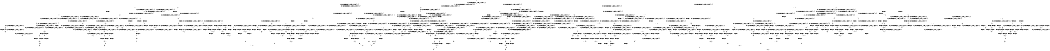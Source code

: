 digraph BCG {
size = "7, 10.5";
center = TRUE;
node [shape = circle];
0 [peripheries = 2];
0 -> 1 [label = "EX !0 !ATOMIC_EXCH_BRANCH (1, +0, FALSE, +0, 3, TRUE) !{0, 1, 2}"];
0 -> 2 [label = "EX !2 !ATOMIC_EXCH_BRANCH (1, +1, TRUE, +0, 2, TRUE) !{0, 1, 2}"];
0 -> 3 [label = "EX !1 !ATOMIC_EXCH_BRANCH (1, +0, TRUE, +0, 1, TRUE) !{0, 1, 2}"];
0 -> 4 [label = "EX !0 !ATOMIC_EXCH_BRANCH (1, +0, FALSE, +0, 3, TRUE) !{0, 1, 2}"];
1 -> 5 [label = "EX !2 !ATOMIC_EXCH_BRANCH (1, +1, TRUE, +0, 2, TRUE) !{0, 1, 2}"];
1 -> 6 [label = "EX !1 !ATOMIC_EXCH_BRANCH (1, +0, TRUE, +0, 1, TRUE) !{0, 1, 2}"];
1 -> 7 [label = "TERMINATE !0"];
2 -> 8 [label = "EX !0 !ATOMIC_EXCH_BRANCH (1, +0, FALSE, +0, 3, FALSE) !{0, 1, 2}"];
2 -> 9 [label = "EX !1 !ATOMIC_EXCH_BRANCH (1, +0, TRUE, +0, 1, FALSE) !{0, 1, 2}"];
2 -> 10 [label = "TERMINATE !2"];
2 -> 11 [label = "EX !0 !ATOMIC_EXCH_BRANCH (1, +0, FALSE, +0, 3, FALSE) !{0, 1, 2}"];
3 -> 3 [label = "EX !1 !ATOMIC_EXCH_BRANCH (1, +0, TRUE, +0, 1, TRUE) !{0, 1, 2}"];
3 -> 12 [label = "EX !0 !ATOMIC_EXCH_BRANCH (1, +0, FALSE, +0, 3, TRUE) !{0, 1, 2}"];
3 -> 13 [label = "EX !2 !ATOMIC_EXCH_BRANCH (1, +1, TRUE, +0, 2, TRUE) !{0, 1, 2}"];
3 -> 14 [label = "EX !0 !ATOMIC_EXCH_BRANCH (1, +0, FALSE, +0, 3, TRUE) !{0, 1, 2}"];
4 -> 15 [label = "EX !1 !ATOMIC_EXCH_BRANCH (1, +0, TRUE, +0, 1, TRUE) !{0, 1, 2}"];
4 -> 16 [label = "EX !2 !ATOMIC_EXCH_BRANCH (1, +1, TRUE, +0, 2, TRUE) !{0, 1, 2}"];
4 -> 17 [label = "EX !1 !ATOMIC_EXCH_BRANCH (1, +0, TRUE, +0, 1, TRUE) !{0, 1, 2}"];
4 -> 18 [label = "TERMINATE !0"];
5 -> 19 [label = "EX !1 !ATOMIC_EXCH_BRANCH (1, +0, TRUE, +0, 1, FALSE) !{0, 1, 2}"];
5 -> 20 [label = "TERMINATE !0"];
5 -> 21 [label = "TERMINATE !2"];
6 -> 6 [label = "EX !1 !ATOMIC_EXCH_BRANCH (1, +0, TRUE, +0, 1, TRUE) !{0, 1, 2}"];
6 -> 22 [label = "EX !2 !ATOMIC_EXCH_BRANCH (1, +1, TRUE, +0, 2, TRUE) !{0, 1, 2}"];
6 -> 23 [label = "TERMINATE !0"];
7 -> 24 [label = "EX !2 !ATOMIC_EXCH_BRANCH (1, +1, TRUE, +0, 2, TRUE) !{1, 2}"];
7 -> 25 [label = "EX !1 !ATOMIC_EXCH_BRANCH (1, +0, TRUE, +0, 1, TRUE) !{1, 2}"];
7 -> 26 [label = "EX !1 !ATOMIC_EXCH_BRANCH (1, +0, TRUE, +0, 1, TRUE) !{1, 2}"];
8 -> 27 [label = "EX !0 !ATOMIC_EXCH_BRANCH (1, +1, TRUE, +1, 2, TRUE) !{0, 1, 2}"];
8 -> 28 [label = "EX !1 !ATOMIC_EXCH_BRANCH (1, +0, TRUE, +0, 1, FALSE) !{0, 1, 2}"];
8 -> 29 [label = "TERMINATE !2"];
8 -> 30 [label = "EX !0 !ATOMIC_EXCH_BRANCH (1, +1, TRUE, +1, 2, TRUE) !{0, 1, 2}"];
9 -> 31 [label = "EX !0 !ATOMIC_EXCH_BRANCH (1, +0, FALSE, +0, 3, TRUE) !{0, 1, 2}"];
9 -> 32 [label = "TERMINATE !2"];
9 -> 33 [label = "TERMINATE !1"];
9 -> 34 [label = "EX !0 !ATOMIC_EXCH_BRANCH (1, +0, FALSE, +0, 3, TRUE) !{0, 1, 2}"];
10 -> 35 [label = "EX !0 !ATOMIC_EXCH_BRANCH (1, +0, FALSE, +0, 3, FALSE) !{0, 1}"];
10 -> 36 [label = "EX !1 !ATOMIC_EXCH_BRANCH (1, +0, TRUE, +0, 1, FALSE) !{0, 1}"];
10 -> 37 [label = "EX !0 !ATOMIC_EXCH_BRANCH (1, +0, FALSE, +0, 3, FALSE) !{0, 1}"];
11 -> 38 [label = "EX !1 !ATOMIC_EXCH_BRANCH (1, +0, TRUE, +0, 1, FALSE) !{0, 1, 2}"];
11 -> 30 [label = "EX !0 !ATOMIC_EXCH_BRANCH (1, +1, TRUE, +1, 2, TRUE) !{0, 1, 2}"];
11 -> 39 [label = "EX !1 !ATOMIC_EXCH_BRANCH (1, +0, TRUE, +0, 1, FALSE) !{0, 1, 2}"];
11 -> 40 [label = "TERMINATE !2"];
12 -> 6 [label = "EX !1 !ATOMIC_EXCH_BRANCH (1, +0, TRUE, +0, 1, TRUE) !{0, 1, 2}"];
12 -> 22 [label = "EX !2 !ATOMIC_EXCH_BRANCH (1, +1, TRUE, +0, 2, TRUE) !{0, 1, 2}"];
12 -> 23 [label = "TERMINATE !0"];
13 -> 9 [label = "EX !1 !ATOMIC_EXCH_BRANCH (1, +0, TRUE, +0, 1, FALSE) !{0, 1, 2}"];
13 -> 41 [label = "EX !0 !ATOMIC_EXCH_BRANCH (1, +0, FALSE, +0, 3, FALSE) !{0, 1, 2}"];
13 -> 42 [label = "TERMINATE !2"];
13 -> 43 [label = "EX !0 !ATOMIC_EXCH_BRANCH (1, +0, FALSE, +0, 3, FALSE) !{0, 1, 2}"];
14 -> 15 [label = "EX !1 !ATOMIC_EXCH_BRANCH (1, +0, TRUE, +0, 1, TRUE) !{0, 1, 2}"];
14 -> 17 [label = "EX !1 !ATOMIC_EXCH_BRANCH (1, +0, TRUE, +0, 1, TRUE) !{0, 1, 2}"];
14 -> 44 [label = "EX !2 !ATOMIC_EXCH_BRANCH (1, +1, TRUE, +0, 2, TRUE) !{0, 1, 2}"];
14 -> 45 [label = "TERMINATE !0"];
15 -> 46 [label = "EX !2 !ATOMIC_EXCH_BRANCH (1, +1, TRUE, +0, 2, TRUE) !{0, 1, 2}"];
15 -> 15 [label = "EX !1 !ATOMIC_EXCH_BRANCH (1, +0, TRUE, +0, 1, TRUE) !{0, 1, 2}"];
15 -> 47 [label = "EX !2 !ATOMIC_EXCH_BRANCH (1, +1, TRUE, +0, 2, TRUE) !{0, 1, 2}"];
15 -> 48 [label = "TERMINATE !0"];
16 -> 49 [label = "EX !1 !ATOMIC_EXCH_BRANCH (1, +0, TRUE, +0, 1, FALSE) !{0, 1, 2}"];
16 -> 50 [label = "EX !1 !ATOMIC_EXCH_BRANCH (1, +0, TRUE, +0, 1, FALSE) !{0, 1, 2}"];
16 -> 51 [label = "TERMINATE !0"];
16 -> 52 [label = "TERMINATE !2"];
17 -> 15 [label = "EX !1 !ATOMIC_EXCH_BRANCH (1, +0, TRUE, +0, 1, TRUE) !{0, 1, 2}"];
17 -> 17 [label = "EX !1 !ATOMIC_EXCH_BRANCH (1, +0, TRUE, +0, 1, TRUE) !{0, 1, 2}"];
17 -> 44 [label = "EX !2 !ATOMIC_EXCH_BRANCH (1, +1, TRUE, +0, 2, TRUE) !{0, 1, 2}"];
17 -> 45 [label = "TERMINATE !0"];
18 -> 53 [label = "EX !2 !ATOMIC_EXCH_BRANCH (1, +1, TRUE, +0, 2, TRUE) !{1, 2}"];
18 -> 54 [label = "EX !1 !ATOMIC_EXCH_BRANCH (1, +0, TRUE, +0, 1, TRUE) !{1, 2}"];
19 -> 55 [label = "TERMINATE !0"];
19 -> 56 [label = "TERMINATE !2"];
19 -> 57 [label = "TERMINATE !1"];
20 -> 58 [label = "EX !1 !ATOMIC_EXCH_BRANCH (1, +0, TRUE, +0, 1, FALSE) !{1, 2}"];
20 -> 59 [label = "TERMINATE !2"];
20 -> 60 [label = "EX !1 !ATOMIC_EXCH_BRANCH (1, +0, TRUE, +0, 1, FALSE) !{1, 2}"];
21 -> 61 [label = "EX !1 !ATOMIC_EXCH_BRANCH (1, +0, TRUE, +0, 1, FALSE) !{0, 1}"];
21 -> 59 [label = "TERMINATE !0"];
22 -> 19 [label = "EX !1 !ATOMIC_EXCH_BRANCH (1, +0, TRUE, +0, 1, FALSE) !{0, 1, 2}"];
22 -> 62 [label = "TERMINATE !0"];
22 -> 63 [label = "TERMINATE !2"];
23 -> 25 [label = "EX !1 !ATOMIC_EXCH_BRANCH (1, +0, TRUE, +0, 1, TRUE) !{1, 2}"];
23 -> 64 [label = "EX !2 !ATOMIC_EXCH_BRANCH (1, +1, TRUE, +0, 2, TRUE) !{1, 2}"];
23 -> 26 [label = "EX !1 !ATOMIC_EXCH_BRANCH (1, +0, TRUE, +0, 1, TRUE) !{1, 2}"];
24 -> 58 [label = "EX !1 !ATOMIC_EXCH_BRANCH (1, +0, TRUE, +0, 1, FALSE) !{1, 2}"];
24 -> 59 [label = "TERMINATE !2"];
24 -> 60 [label = "EX !1 !ATOMIC_EXCH_BRANCH (1, +0, TRUE, +0, 1, FALSE) !{1, 2}"];
25 -> 25 [label = "EX !1 !ATOMIC_EXCH_BRANCH (1, +0, TRUE, +0, 1, TRUE) !{1, 2}"];
25 -> 64 [label = "EX !2 !ATOMIC_EXCH_BRANCH (1, +1, TRUE, +0, 2, TRUE) !{1, 2}"];
25 -> 26 [label = "EX !1 !ATOMIC_EXCH_BRANCH (1, +0, TRUE, +0, 1, TRUE) !{1, 2}"];
26 -> 65 [label = "EX !2 !ATOMIC_EXCH_BRANCH (1, +1, TRUE, +0, 2, TRUE) !{1, 2}"];
26 -> 26 [label = "EX !1 !ATOMIC_EXCH_BRANCH (1, +0, TRUE, +0, 1, TRUE) !{1, 2}"];
26 -> 66 [label = "EX !2 !ATOMIC_EXCH_BRANCH (1, +1, TRUE, +0, 2, TRUE) !{1, 2}"];
27 -> 27 [label = "EX !0 !ATOMIC_EXCH_BRANCH (1, +1, TRUE, +1, 2, TRUE) !{0, 1, 2}"];
27 -> 28 [label = "EX !1 !ATOMIC_EXCH_BRANCH (1, +0, TRUE, +0, 1, FALSE) !{0, 1, 2}"];
27 -> 29 [label = "TERMINATE !2"];
27 -> 30 [label = "EX !0 !ATOMIC_EXCH_BRANCH (1, +1, TRUE, +1, 2, TRUE) !{0, 1, 2}"];
28 -> 67 [label = "EX !0 !ATOMIC_EXCH_BRANCH (1, +1, TRUE, +1, 2, FALSE) !{0, 1, 2}"];
28 -> 68 [label = "TERMINATE !2"];
28 -> 69 [label = "TERMINATE !1"];
28 -> 70 [label = "EX !0 !ATOMIC_EXCH_BRANCH (1, +1, TRUE, +1, 2, FALSE) !{0, 1, 2}"];
29 -> 71 [label = "EX !0 !ATOMIC_EXCH_BRANCH (1, +1, TRUE, +1, 2, TRUE) !{0, 1}"];
29 -> 72 [label = "EX !1 !ATOMIC_EXCH_BRANCH (1, +0, TRUE, +0, 1, FALSE) !{0, 1}"];
29 -> 73 [label = "EX !0 !ATOMIC_EXCH_BRANCH (1, +1, TRUE, +1, 2, TRUE) !{0, 1}"];
30 -> 38 [label = "EX !1 !ATOMIC_EXCH_BRANCH (1, +0, TRUE, +0, 1, FALSE) !{0, 1, 2}"];
30 -> 30 [label = "EX !0 !ATOMIC_EXCH_BRANCH (1, +1, TRUE, +1, 2, TRUE) !{0, 1, 2}"];
30 -> 39 [label = "EX !1 !ATOMIC_EXCH_BRANCH (1, +0, TRUE, +0, 1, FALSE) !{0, 1, 2}"];
30 -> 40 [label = "TERMINATE !2"];
31 -> 55 [label = "TERMINATE !0"];
31 -> 56 [label = "TERMINATE !2"];
31 -> 57 [label = "TERMINATE !1"];
32 -> 74 [label = "EX !0 !ATOMIC_EXCH_BRANCH (1, +0, FALSE, +0, 3, TRUE) !{0, 1}"];
32 -> 75 [label = "TERMINATE !1"];
32 -> 76 [label = "EX !0 !ATOMIC_EXCH_BRANCH (1, +0, FALSE, +0, 3, TRUE) !{0, 1}"];
33 -> 77 [label = "EX !0 !ATOMIC_EXCH_BRANCH (1, +0, FALSE, +0, 3, TRUE) !{0, 2}"];
33 -> 75 [label = "TERMINATE !2"];
33 -> 78 [label = "EX !0 !ATOMIC_EXCH_BRANCH (1, +0, FALSE, +0, 3, TRUE) !{0, 2}"];
34 -> 79 [label = "TERMINATE !0"];
34 -> 80 [label = "TERMINATE !2"];
34 -> 81 [label = "TERMINATE !1"];
35 -> 71 [label = "EX !0 !ATOMIC_EXCH_BRANCH (1, +1, TRUE, +1, 2, TRUE) !{0, 1}"];
35 -> 72 [label = "EX !1 !ATOMIC_EXCH_BRANCH (1, +0, TRUE, +0, 1, FALSE) !{0, 1}"];
35 -> 73 [label = "EX !0 !ATOMIC_EXCH_BRANCH (1, +1, TRUE, +1, 2, TRUE) !{0, 1}"];
36 -> 74 [label = "EX !0 !ATOMIC_EXCH_BRANCH (1, +0, FALSE, +0, 3, TRUE) !{0, 1}"];
36 -> 75 [label = "TERMINATE !1"];
36 -> 76 [label = "EX !0 !ATOMIC_EXCH_BRANCH (1, +0, FALSE, +0, 3, TRUE) !{0, 1}"];
37 -> 82 [label = "EX !1 !ATOMIC_EXCH_BRANCH (1, +0, TRUE, +0, 1, FALSE) !{0, 1}"];
37 -> 73 [label = "EX !0 !ATOMIC_EXCH_BRANCH (1, +1, TRUE, +1, 2, TRUE) !{0, 1}"];
37 -> 83 [label = "EX !1 !ATOMIC_EXCH_BRANCH (1, +0, TRUE, +0, 1, FALSE) !{0, 1}"];
38 -> 84 [label = "EX !0 !ATOMIC_EXCH_BRANCH (1, +1, TRUE, +1, 2, FALSE) !{0, 1, 2}"];
38 -> 85 [label = "TERMINATE !2"];
38 -> 86 [label = "TERMINATE !1"];
39 -> 70 [label = "EX !0 !ATOMIC_EXCH_BRANCH (1, +1, TRUE, +1, 2, FALSE) !{0, 1, 2}"];
39 -> 87 [label = "TERMINATE !2"];
39 -> 88 [label = "TERMINATE !1"];
40 -> 89 [label = "EX !0 !ATOMIC_EXCH_BRANCH (1, +1, TRUE, +1, 2, TRUE) !{0, 1}"];
40 -> 90 [label = "EX !1 !ATOMIC_EXCH_BRANCH (1, +0, TRUE, +0, 1, FALSE) !{0, 1}"];
41 -> 91 [label = "EX !0 !ATOMIC_EXCH_BRANCH (1, +1, TRUE, +1, 2, TRUE) !{0, 1, 2}"];
41 -> 28 [label = "EX !1 !ATOMIC_EXCH_BRANCH (1, +0, TRUE, +0, 1, FALSE) !{0, 1, 2}"];
41 -> 92 [label = "TERMINATE !2"];
41 -> 93 [label = "EX !0 !ATOMIC_EXCH_BRANCH (1, +1, TRUE, +1, 2, TRUE) !{0, 1, 2}"];
42 -> 36 [label = "EX !1 !ATOMIC_EXCH_BRANCH (1, +0, TRUE, +0, 1, FALSE) !{0, 1}"];
42 -> 94 [label = "EX !0 !ATOMIC_EXCH_BRANCH (1, +0, FALSE, +0, 3, FALSE) !{0, 1}"];
42 -> 95 [label = "EX !0 !ATOMIC_EXCH_BRANCH (1, +0, FALSE, +0, 3, FALSE) !{0, 1}"];
43 -> 38 [label = "EX !1 !ATOMIC_EXCH_BRANCH (1, +0, TRUE, +0, 1, FALSE) !{0, 1, 2}"];
43 -> 93 [label = "EX !0 !ATOMIC_EXCH_BRANCH (1, +1, TRUE, +1, 2, TRUE) !{0, 1, 2}"];
43 -> 39 [label = "EX !1 !ATOMIC_EXCH_BRANCH (1, +0, TRUE, +0, 1, FALSE) !{0, 1, 2}"];
43 -> 96 [label = "TERMINATE !2"];
44 -> 49 [label = "EX !1 !ATOMIC_EXCH_BRANCH (1, +0, TRUE, +0, 1, FALSE) !{0, 1, 2}"];
44 -> 50 [label = "EX !1 !ATOMIC_EXCH_BRANCH (1, +0, TRUE, +0, 1, FALSE) !{0, 1, 2}"];
44 -> 97 [label = "TERMINATE !0"];
44 -> 98 [label = "TERMINATE !2"];
45 -> 54 [label = "EX !1 !ATOMIC_EXCH_BRANCH (1, +0, TRUE, +0, 1, TRUE) !{1, 2}"];
45 -> 99 [label = "EX !2 !ATOMIC_EXCH_BRANCH (1, +1, TRUE, +0, 2, TRUE) !{1, 2}"];
46 -> 100 [label = "EX !1 !ATOMIC_EXCH_BRANCH (1, +0, TRUE, +0, 1, FALSE) !{0, 1, 2}"];
46 -> 101 [label = "TERMINATE !0"];
46 -> 102 [label = "TERMINATE !2"];
47 -> 49 [label = "EX !1 !ATOMIC_EXCH_BRANCH (1, +0, TRUE, +0, 1, FALSE) !{0, 1, 2}"];
47 -> 103 [label = "TERMINATE !0"];
47 -> 104 [label = "TERMINATE !2"];
48 -> 105 [label = "EX !1 !ATOMIC_EXCH_BRANCH (1, +0, TRUE, +0, 1, TRUE) !{1, 2}"];
48 -> 106 [label = "EX !2 !ATOMIC_EXCH_BRANCH (1, +1, TRUE, +0, 2, TRUE) !{1, 2}"];
49 -> 107 [label = "TERMINATE !0"];
49 -> 108 [label = "TERMINATE !2"];
49 -> 109 [label = "TERMINATE !1"];
50 -> 79 [label = "TERMINATE !0"];
50 -> 80 [label = "TERMINATE !2"];
50 -> 81 [label = "TERMINATE !1"];
51 -> 110 [label = "EX !1 !ATOMIC_EXCH_BRANCH (1, +0, TRUE, +0, 1, FALSE) !{1, 2}"];
51 -> 111 [label = "TERMINATE !2"];
52 -> 112 [label = "EX !1 !ATOMIC_EXCH_BRANCH (1, +0, TRUE, +0, 1, FALSE) !{0, 1}"];
52 -> 111 [label = "TERMINATE !0"];
53 -> 110 [label = "EX !1 !ATOMIC_EXCH_BRANCH (1, +0, TRUE, +0, 1, FALSE) !{1, 2}"];
53 -> 111 [label = "TERMINATE !2"];
54 -> 54 [label = "EX !1 !ATOMIC_EXCH_BRANCH (1, +0, TRUE, +0, 1, TRUE) !{1, 2}"];
54 -> 99 [label = "EX !2 !ATOMIC_EXCH_BRANCH (1, +1, TRUE, +0, 2, TRUE) !{1, 2}"];
55 -> 113 [label = "TERMINATE !2"];
55 -> 114 [label = "TERMINATE !1"];
56 -> 113 [label = "TERMINATE !0"];
56 -> 115 [label = "TERMINATE !1"];
57 -> 114 [label = "TERMINATE !0"];
57 -> 115 [label = "TERMINATE !2"];
58 -> 113 [label = "TERMINATE !2"];
58 -> 114 [label = "TERMINATE !1"];
59 -> 116 [label = "EX !1 !ATOMIC_EXCH_BRANCH (1, +0, TRUE, +0, 1, FALSE) !{1}"];
59 -> 117 [label = "EX !1 !ATOMIC_EXCH_BRANCH (1, +0, TRUE, +0, 1, FALSE) !{1}"];
60 -> 118 [label = "TERMINATE !2"];
60 -> 119 [label = "TERMINATE !1"];
61 -> 113 [label = "TERMINATE !0"];
61 -> 115 [label = "TERMINATE !1"];
62 -> 58 [label = "EX !1 !ATOMIC_EXCH_BRANCH (1, +0, TRUE, +0, 1, FALSE) !{1, 2}"];
62 -> 120 [label = "TERMINATE !2"];
62 -> 60 [label = "EX !1 !ATOMIC_EXCH_BRANCH (1, +0, TRUE, +0, 1, FALSE) !{1, 2}"];
63 -> 61 [label = "EX !1 !ATOMIC_EXCH_BRANCH (1, +0, TRUE, +0, 1, FALSE) !{0, 1}"];
63 -> 120 [label = "TERMINATE !0"];
64 -> 58 [label = "EX !1 !ATOMIC_EXCH_BRANCH (1, +0, TRUE, +0, 1, FALSE) !{1, 2}"];
64 -> 120 [label = "TERMINATE !2"];
64 -> 60 [label = "EX !1 !ATOMIC_EXCH_BRANCH (1, +0, TRUE, +0, 1, FALSE) !{1, 2}"];
65 -> 121 [label = "EX !1 !ATOMIC_EXCH_BRANCH (1, +0, TRUE, +0, 1, FALSE) !{1, 2}"];
65 -> 122 [label = "TERMINATE !2"];
65 -> 60 [label = "EX !1 !ATOMIC_EXCH_BRANCH (1, +0, TRUE, +0, 1, FALSE) !{1, 2}"];
66 -> 60 [label = "EX !1 !ATOMIC_EXCH_BRANCH (1, +0, TRUE, +0, 1, FALSE) !{1, 2}"];
66 -> 123 [label = "TERMINATE !2"];
67 -> 124 [label = "TERMINATE !0"];
67 -> 125 [label = "TERMINATE !2"];
67 -> 126 [label = "TERMINATE !1"];
68 -> 127 [label = "EX !0 !ATOMIC_EXCH_BRANCH (1, +1, TRUE, +1, 2, FALSE) !{0, 1}"];
68 -> 128 [label = "TERMINATE !1"];
68 -> 129 [label = "EX !0 !ATOMIC_EXCH_BRANCH (1, +1, TRUE, +1, 2, FALSE) !{0, 1}"];
69 -> 130 [label = "EX !0 !ATOMIC_EXCH_BRANCH (1, +1, TRUE, +1, 2, FALSE) !{0, 2}"];
69 -> 128 [label = "TERMINATE !2"];
69 -> 131 [label = "EX !0 !ATOMIC_EXCH_BRANCH (1, +1, TRUE, +1, 2, FALSE) !{0, 2}"];
70 -> 132 [label = "TERMINATE !0"];
70 -> 133 [label = "TERMINATE !2"];
70 -> 134 [label = "TERMINATE !1"];
71 -> 71 [label = "EX !0 !ATOMIC_EXCH_BRANCH (1, +1, TRUE, +1, 2, TRUE) !{0, 1}"];
71 -> 72 [label = "EX !1 !ATOMIC_EXCH_BRANCH (1, +0, TRUE, +0, 1, FALSE) !{0, 1}"];
71 -> 73 [label = "EX !0 !ATOMIC_EXCH_BRANCH (1, +1, TRUE, +1, 2, TRUE) !{0, 1}"];
72 -> 127 [label = "EX !0 !ATOMIC_EXCH_BRANCH (1, +1, TRUE, +1, 2, FALSE) !{0, 1}"];
72 -> 128 [label = "TERMINATE !1"];
72 -> 129 [label = "EX !0 !ATOMIC_EXCH_BRANCH (1, +1, TRUE, +1, 2, FALSE) !{0, 1}"];
73 -> 82 [label = "EX !1 !ATOMIC_EXCH_BRANCH (1, +0, TRUE, +0, 1, FALSE) !{0, 1}"];
73 -> 73 [label = "EX !0 !ATOMIC_EXCH_BRANCH (1, +1, TRUE, +1, 2, TRUE) !{0, 1}"];
73 -> 83 [label = "EX !1 !ATOMIC_EXCH_BRANCH (1, +0, TRUE, +0, 1, FALSE) !{0, 1}"];
74 -> 113 [label = "TERMINATE !0"];
74 -> 115 [label = "TERMINATE !1"];
75 -> 135 [label = "EX !0 !ATOMIC_EXCH_BRANCH (1, +0, FALSE, +0, 3, TRUE) !{0}"];
75 -> 136 [label = "EX !0 !ATOMIC_EXCH_BRANCH (1, +0, FALSE, +0, 3, TRUE) !{0}"];
76 -> 137 [label = "TERMINATE !0"];
76 -> 138 [label = "TERMINATE !1"];
77 -> 114 [label = "TERMINATE !0"];
77 -> 115 [label = "TERMINATE !2"];
78 -> 139 [label = "TERMINATE !0"];
78 -> 140 [label = "TERMINATE !2"];
79 -> 141 [label = "TERMINATE !2"];
79 -> 142 [label = "TERMINATE !1"];
80 -> 141 [label = "TERMINATE !0"];
80 -> 143 [label = "TERMINATE !1"];
81 -> 142 [label = "TERMINATE !0"];
81 -> 143 [label = "TERMINATE !2"];
82 -> 144 [label = "EX !0 !ATOMIC_EXCH_BRANCH (1, +1, TRUE, +1, 2, FALSE) !{0, 1}"];
82 -> 145 [label = "TERMINATE !1"];
82 -> 129 [label = "EX !0 !ATOMIC_EXCH_BRANCH (1, +1, TRUE, +1, 2, FALSE) !{0, 1}"];
83 -> 129 [label = "EX !0 !ATOMIC_EXCH_BRANCH (1, +1, TRUE, +1, 2, FALSE) !{0, 1}"];
83 -> 146 [label = "TERMINATE !1"];
84 -> 147 [label = "TERMINATE !0"];
84 -> 148 [label = "TERMINATE !2"];
84 -> 149 [label = "TERMINATE !1"];
85 -> 150 [label = "EX !0 !ATOMIC_EXCH_BRANCH (1, +1, TRUE, +1, 2, FALSE) !{0, 1}"];
85 -> 151 [label = "TERMINATE !1"];
86 -> 152 [label = "EX !0 !ATOMIC_EXCH_BRANCH (1, +1, TRUE, +1, 2, FALSE) !{0, 2}"];
86 -> 151 [label = "TERMINATE !2"];
87 -> 153 [label = "EX !0 !ATOMIC_EXCH_BRANCH (1, +1, TRUE, +1, 2, FALSE) !{0, 1}"];
87 -> 154 [label = "TERMINATE !1"];
88 -> 155 [label = "EX !0 !ATOMIC_EXCH_BRANCH (1, +1, TRUE, +1, 2, FALSE) !{0, 2}"];
88 -> 154 [label = "TERMINATE !2"];
89 -> 89 [label = "EX !0 !ATOMIC_EXCH_BRANCH (1, +1, TRUE, +1, 2, TRUE) !{0, 1}"];
89 -> 90 [label = "EX !1 !ATOMIC_EXCH_BRANCH (1, +0, TRUE, +0, 1, FALSE) !{0, 1}"];
90 -> 153 [label = "EX !0 !ATOMIC_EXCH_BRANCH (1, +1, TRUE, +1, 2, FALSE) !{0, 1}"];
90 -> 154 [label = "TERMINATE !1"];
91 -> 91 [label = "EX !0 !ATOMIC_EXCH_BRANCH (1, +1, TRUE, +1, 2, TRUE) !{0, 1, 2}"];
91 -> 28 [label = "EX !1 !ATOMIC_EXCH_BRANCH (1, +0, TRUE, +0, 1, FALSE) !{0, 1, 2}"];
91 -> 92 [label = "TERMINATE !2"];
91 -> 93 [label = "EX !0 !ATOMIC_EXCH_BRANCH (1, +1, TRUE, +1, 2, TRUE) !{0, 1, 2}"];
92 -> 156 [label = "EX !0 !ATOMIC_EXCH_BRANCH (1, +1, TRUE, +1, 2, TRUE) !{0, 1}"];
92 -> 72 [label = "EX !1 !ATOMIC_EXCH_BRANCH (1, +0, TRUE, +0, 1, FALSE) !{0, 1}"];
92 -> 157 [label = "EX !0 !ATOMIC_EXCH_BRANCH (1, +1, TRUE, +1, 2, TRUE) !{0, 1}"];
93 -> 38 [label = "EX !1 !ATOMIC_EXCH_BRANCH (1, +0, TRUE, +0, 1, FALSE) !{0, 1, 2}"];
93 -> 93 [label = "EX !0 !ATOMIC_EXCH_BRANCH (1, +1, TRUE, +1, 2, TRUE) !{0, 1, 2}"];
93 -> 39 [label = "EX !1 !ATOMIC_EXCH_BRANCH (1, +0, TRUE, +0, 1, FALSE) !{0, 1, 2}"];
93 -> 96 [label = "TERMINATE !2"];
94 -> 156 [label = "EX !0 !ATOMIC_EXCH_BRANCH (1, +1, TRUE, +1, 2, TRUE) !{0, 1}"];
94 -> 72 [label = "EX !1 !ATOMIC_EXCH_BRANCH (1, +0, TRUE, +0, 1, FALSE) !{0, 1}"];
94 -> 157 [label = "EX !0 !ATOMIC_EXCH_BRANCH (1, +1, TRUE, +1, 2, TRUE) !{0, 1}"];
95 -> 82 [label = "EX !1 !ATOMIC_EXCH_BRANCH (1, +0, TRUE, +0, 1, FALSE) !{0, 1}"];
95 -> 157 [label = "EX !0 !ATOMIC_EXCH_BRANCH (1, +1, TRUE, +1, 2, TRUE) !{0, 1}"];
95 -> 83 [label = "EX !1 !ATOMIC_EXCH_BRANCH (1, +0, TRUE, +0, 1, FALSE) !{0, 1}"];
96 -> 158 [label = "EX !0 !ATOMIC_EXCH_BRANCH (1, +1, TRUE, +1, 2, TRUE) !{0, 1}"];
96 -> 90 [label = "EX !1 !ATOMIC_EXCH_BRANCH (1, +0, TRUE, +0, 1, FALSE) !{0, 1}"];
97 -> 110 [label = "EX !1 !ATOMIC_EXCH_BRANCH (1, +0, TRUE, +0, 1, FALSE) !{1, 2}"];
97 -> 159 [label = "TERMINATE !2"];
98 -> 112 [label = "EX !1 !ATOMIC_EXCH_BRANCH (1, +0, TRUE, +0, 1, FALSE) !{0, 1}"];
98 -> 159 [label = "TERMINATE !0"];
99 -> 110 [label = "EX !1 !ATOMIC_EXCH_BRANCH (1, +0, TRUE, +0, 1, FALSE) !{1, 2}"];
99 -> 159 [label = "TERMINATE !2"];
100 -> 160 [label = "TERMINATE !0"];
100 -> 161 [label = "TERMINATE !2"];
100 -> 162 [label = "TERMINATE !1"];
101 -> 163 [label = "EX !1 !ATOMIC_EXCH_BRANCH (1, +0, TRUE, +0, 1, FALSE) !{1, 2}"];
101 -> 164 [label = "TERMINATE !2"];
102 -> 165 [label = "EX !1 !ATOMIC_EXCH_BRANCH (1, +0, TRUE, +0, 1, FALSE) !{0, 1}"];
102 -> 164 [label = "TERMINATE !0"];
103 -> 166 [label = "EX !1 !ATOMIC_EXCH_BRANCH (1, +0, TRUE, +0, 1, FALSE) !{1, 2}"];
103 -> 167 [label = "TERMINATE !2"];
104 -> 168 [label = "EX !1 !ATOMIC_EXCH_BRANCH (1, +0, TRUE, +0, 1, FALSE) !{0, 1}"];
104 -> 167 [label = "TERMINATE !0"];
105 -> 105 [label = "EX !1 !ATOMIC_EXCH_BRANCH (1, +0, TRUE, +0, 1, TRUE) !{1, 2}"];
105 -> 106 [label = "EX !2 !ATOMIC_EXCH_BRANCH (1, +1, TRUE, +0, 2, TRUE) !{1, 2}"];
106 -> 166 [label = "EX !1 !ATOMIC_EXCH_BRANCH (1, +0, TRUE, +0, 1, FALSE) !{1, 2}"];
106 -> 167 [label = "TERMINATE !2"];
107 -> 169 [label = "TERMINATE !2"];
107 -> 170 [label = "TERMINATE !1"];
108 -> 169 [label = "TERMINATE !0"];
108 -> 171 [label = "TERMINATE !1"];
109 -> 170 [label = "TERMINATE !0"];
109 -> 171 [label = "TERMINATE !2"];
110 -> 141 [label = "TERMINATE !2"];
110 -> 142 [label = "TERMINATE !1"];
111 -> 172 [label = "EX !1 !ATOMIC_EXCH_BRANCH (1, +0, TRUE, +0, 1, FALSE) !{1}"];
112 -> 141 [label = "TERMINATE !0"];
112 -> 143 [label = "TERMINATE !1"];
113 -> 173 [label = "TERMINATE !1"];
114 -> 173 [label = "TERMINATE !2"];
115 -> 173 [label = "TERMINATE !0"];
116 -> 173 [label = "TERMINATE !1"];
117 -> 174 [label = "TERMINATE !1"];
118 -> 175 [label = "TERMINATE !1"];
119 -> 175 [label = "TERMINATE !2"];
120 -> 116 [label = "EX !1 !ATOMIC_EXCH_BRANCH (1, +0, TRUE, +0, 1, FALSE) !{1}"];
120 -> 117 [label = "EX !1 !ATOMIC_EXCH_BRANCH (1, +0, TRUE, +0, 1, FALSE) !{1}"];
121 -> 176 [label = "TERMINATE !2"];
121 -> 177 [label = "TERMINATE !1"];
122 -> 178 [label = "EX !1 !ATOMIC_EXCH_BRANCH (1, +0, TRUE, +0, 1, FALSE) !{1}"];
123 -> 179 [label = "EX !1 !ATOMIC_EXCH_BRANCH (1, +0, TRUE, +0, 1, FALSE) !{1}"];
124 -> 180 [label = "TERMINATE !2"];
124 -> 181 [label = "TERMINATE !1"];
125 -> 180 [label = "TERMINATE !0"];
125 -> 182 [label = "TERMINATE !1"];
126 -> 181 [label = "TERMINATE !0"];
126 -> 182 [label = "TERMINATE !2"];
127 -> 180 [label = "TERMINATE !0"];
127 -> 182 [label = "TERMINATE !1"];
128 -> 183 [label = "EX !0 !ATOMIC_EXCH_BRANCH (1, +1, TRUE, +1, 2, FALSE) !{0}"];
128 -> 184 [label = "EX !0 !ATOMIC_EXCH_BRANCH (1, +1, TRUE, +1, 2, FALSE) !{0}"];
129 -> 185 [label = "TERMINATE !0"];
129 -> 186 [label = "TERMINATE !1"];
130 -> 181 [label = "TERMINATE !0"];
130 -> 182 [label = "TERMINATE !2"];
131 -> 187 [label = "TERMINATE !0"];
131 -> 188 [label = "TERMINATE !2"];
132 -> 189 [label = "TERMINATE !2"];
132 -> 190 [label = "TERMINATE !1"];
133 -> 189 [label = "TERMINATE !0"];
133 -> 191 [label = "TERMINATE !1"];
134 -> 190 [label = "TERMINATE !0"];
134 -> 191 [label = "TERMINATE !2"];
135 -> 173 [label = "TERMINATE !0"];
136 -> 192 [label = "TERMINATE !0"];
137 -> 193 [label = "TERMINATE !1"];
138 -> 193 [label = "TERMINATE !0"];
139 -> 194 [label = "TERMINATE !2"];
140 -> 194 [label = "TERMINATE !0"];
141 -> 195 [label = "TERMINATE !1"];
142 -> 195 [label = "TERMINATE !2"];
143 -> 195 [label = "TERMINATE !0"];
144 -> 196 [label = "TERMINATE !0"];
144 -> 197 [label = "TERMINATE !1"];
145 -> 198 [label = "EX !0 !ATOMIC_EXCH_BRANCH (1, +1, TRUE, +1, 2, FALSE) !{0}"];
146 -> 199 [label = "EX !0 !ATOMIC_EXCH_BRANCH (1, +1, TRUE, +1, 2, FALSE) !{0}"];
147 -> 200 [label = "TERMINATE !2"];
147 -> 201 [label = "TERMINATE !1"];
148 -> 200 [label = "TERMINATE !0"];
148 -> 202 [label = "TERMINATE !1"];
149 -> 201 [label = "TERMINATE !0"];
149 -> 202 [label = "TERMINATE !2"];
150 -> 200 [label = "TERMINATE !0"];
150 -> 202 [label = "TERMINATE !1"];
151 -> 203 [label = "EX !0 !ATOMIC_EXCH_BRANCH (1, +1, TRUE, +1, 2, FALSE) !{0}"];
152 -> 201 [label = "TERMINATE !0"];
152 -> 202 [label = "TERMINATE !2"];
153 -> 189 [label = "TERMINATE !0"];
153 -> 191 [label = "TERMINATE !1"];
154 -> 204 [label = "EX !0 !ATOMIC_EXCH_BRANCH (1, +1, TRUE, +1, 2, FALSE) !{0}"];
155 -> 190 [label = "TERMINATE !0"];
155 -> 191 [label = "TERMINATE !2"];
156 -> 156 [label = "EX !0 !ATOMIC_EXCH_BRANCH (1, +1, TRUE, +1, 2, TRUE) !{0, 1}"];
156 -> 72 [label = "EX !1 !ATOMIC_EXCH_BRANCH (1, +0, TRUE, +0, 1, FALSE) !{0, 1}"];
156 -> 157 [label = "EX !0 !ATOMIC_EXCH_BRANCH (1, +1, TRUE, +1, 2, TRUE) !{0, 1}"];
157 -> 82 [label = "EX !1 !ATOMIC_EXCH_BRANCH (1, +0, TRUE, +0, 1, FALSE) !{0, 1}"];
157 -> 157 [label = "EX !0 !ATOMIC_EXCH_BRANCH (1, +1, TRUE, +1, 2, TRUE) !{0, 1}"];
157 -> 83 [label = "EX !1 !ATOMIC_EXCH_BRANCH (1, +0, TRUE, +0, 1, FALSE) !{0, 1}"];
158 -> 158 [label = "EX !0 !ATOMIC_EXCH_BRANCH (1, +1, TRUE, +1, 2, TRUE) !{0, 1}"];
158 -> 90 [label = "EX !1 !ATOMIC_EXCH_BRANCH (1, +0, TRUE, +0, 1, FALSE) !{0, 1}"];
159 -> 172 [label = "EX !1 !ATOMIC_EXCH_BRANCH (1, +0, TRUE, +0, 1, FALSE) !{1}"];
160 -> 205 [label = "TERMINATE !2"];
160 -> 206 [label = "TERMINATE !1"];
161 -> 205 [label = "TERMINATE !0"];
161 -> 207 [label = "TERMINATE !1"];
162 -> 206 [label = "TERMINATE !0"];
162 -> 207 [label = "TERMINATE !2"];
163 -> 205 [label = "TERMINATE !2"];
163 -> 206 [label = "TERMINATE !1"];
164 -> 208 [label = "EX !1 !ATOMIC_EXCH_BRANCH (1, +0, TRUE, +0, 1, FALSE) !{1}"];
165 -> 205 [label = "TERMINATE !0"];
165 -> 207 [label = "TERMINATE !1"];
166 -> 169 [label = "TERMINATE !2"];
166 -> 170 [label = "TERMINATE !1"];
167 -> 209 [label = "EX !1 !ATOMIC_EXCH_BRANCH (1, +0, TRUE, +0, 1, FALSE) !{1}"];
168 -> 169 [label = "TERMINATE !0"];
168 -> 171 [label = "TERMINATE !1"];
169 -> 210 [label = "TERMINATE !1"];
170 -> 210 [label = "TERMINATE !2"];
171 -> 210 [label = "TERMINATE !0"];
172 -> 195 [label = "TERMINATE !1"];
173 -> 211 [label = "exit"];
174 -> 212 [label = "exit"];
175 -> 213 [label = "exit"];
176 -> 214 [label = "TERMINATE !1"];
177 -> 214 [label = "TERMINATE !2"];
178 -> 214 [label = "TERMINATE !1"];
179 -> 175 [label = "TERMINATE !1"];
180 -> 215 [label = "TERMINATE !1"];
181 -> 215 [label = "TERMINATE !2"];
182 -> 215 [label = "TERMINATE !0"];
183 -> 215 [label = "TERMINATE !0"];
184 -> 216 [label = "TERMINATE !0"];
185 -> 217 [label = "TERMINATE !1"];
186 -> 217 [label = "TERMINATE !0"];
187 -> 218 [label = "TERMINATE !2"];
188 -> 218 [label = "TERMINATE !0"];
189 -> 219 [label = "TERMINATE !1"];
190 -> 219 [label = "TERMINATE !2"];
191 -> 219 [label = "TERMINATE !0"];
192 -> 220 [label = "exit"];
193 -> 221 [label = "exit"];
194 -> 222 [label = "exit"];
195 -> 223 [label = "exit"];
196 -> 224 [label = "TERMINATE !1"];
197 -> 224 [label = "TERMINATE !0"];
198 -> 224 [label = "TERMINATE !0"];
199 -> 217 [label = "TERMINATE !0"];
200 -> 225 [label = "TERMINATE !1"];
201 -> 225 [label = "TERMINATE !2"];
202 -> 225 [label = "TERMINATE !0"];
203 -> 225 [label = "TERMINATE !0"];
204 -> 219 [label = "TERMINATE !0"];
205 -> 226 [label = "TERMINATE !1"];
206 -> 226 [label = "TERMINATE !2"];
207 -> 226 [label = "TERMINATE !0"];
208 -> 226 [label = "TERMINATE !1"];
209 -> 210 [label = "TERMINATE !1"];
210 -> 227 [label = "exit"];
214 -> 228 [label = "exit"];
215 -> 211 [label = "exit"];
216 -> 220 [label = "exit"];
217 -> 221 [label = "exit"];
218 -> 222 [label = "exit"];
219 -> 223 [label = "exit"];
224 -> 229 [label = "exit"];
225 -> 227 [label = "exit"];
226 -> 230 [label = "exit"];
}
